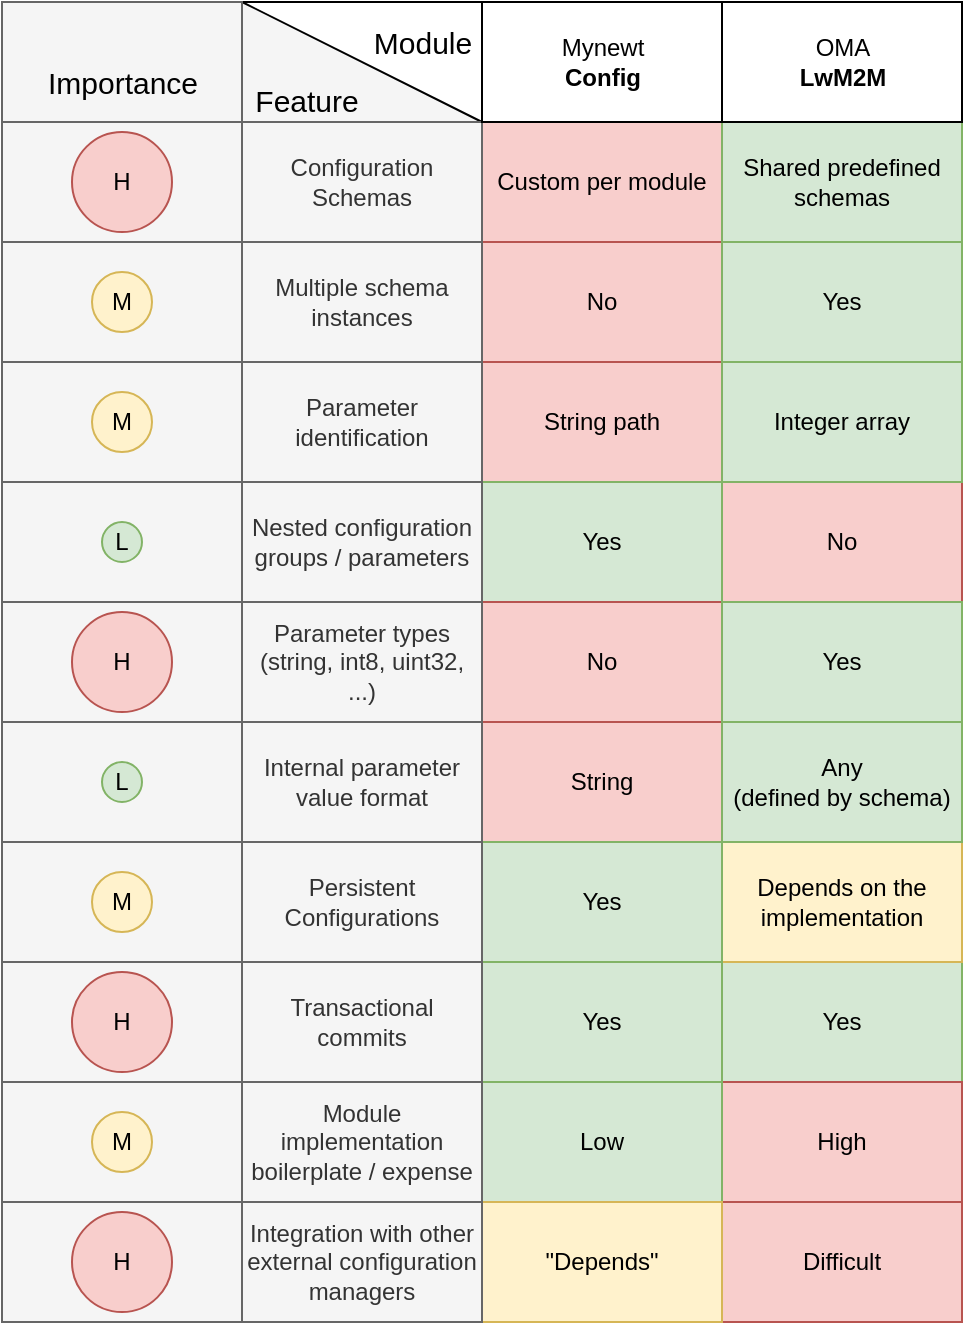 <mxfile>
    <diagram id="fjN8D4Odn0497USpxgly" name="Page-1">
        <mxGraphModel dx="2501" dy="1678" grid="1" gridSize="10" guides="1" tooltips="1" connect="1" arrows="1" fold="1" page="1" pageScale="1" pageWidth="1169" pageHeight="827" background="#ffffff" math="0" shadow="0">
            <root>
                <mxCell id="0"/>
                <mxCell id="1" parent="0"/>
                <mxCell id="342" value="" style="rounded=0;whiteSpace=wrap;html=1;fillColor=#f5f5f5;strokeColor=#666666;fontColor=#333333;" parent="1" vertex="1">
                    <mxGeometry x="-40" y="-220" width="120" height="60" as="geometry"/>
                </mxCell>
                <mxCell id="341" value="" style="rounded=0;whiteSpace=wrap;html=1;fillColor=#f5f5f5;strokeColor=#666666;fontColor=#333333;" parent="1" vertex="1">
                    <mxGeometry x="-40" y="-280" width="120" height="60" as="geometry"/>
                </mxCell>
                <mxCell id="340" value="" style="rounded=0;whiteSpace=wrap;html=1;fillColor=#f5f5f5;strokeColor=#666666;fontColor=#333333;" parent="1" vertex="1">
                    <mxGeometry x="-40" y="-340" width="120" height="60" as="geometry"/>
                </mxCell>
                <mxCell id="339" value="" style="rounded=0;whiteSpace=wrap;html=1;fillColor=#f5f5f5;strokeColor=#666666;fontColor=#333333;" parent="1" vertex="1">
                    <mxGeometry x="-40" y="-400" width="120" height="60" as="geometry"/>
                </mxCell>
                <mxCell id="338" value="" style="rounded=0;whiteSpace=wrap;html=1;fillColor=#f5f5f5;strokeColor=#666666;fontColor=#333333;" parent="1" vertex="1">
                    <mxGeometry x="-40" y="-460" width="120" height="60" as="geometry"/>
                </mxCell>
                <mxCell id="337" value="" style="rounded=0;whiteSpace=wrap;html=1;fillColor=#f5f5f5;strokeColor=#666666;fontColor=#333333;" parent="1" vertex="1">
                    <mxGeometry x="-40" y="-520" width="120" height="60" as="geometry"/>
                </mxCell>
                <mxCell id="336" value="" style="rounded=0;whiteSpace=wrap;html=1;fillColor=#f5f5f5;strokeColor=#666666;fontColor=#333333;" parent="1" vertex="1">
                    <mxGeometry x="-40" y="-580" width="120" height="60" as="geometry"/>
                </mxCell>
                <mxCell id="333" value="" style="rounded=0;whiteSpace=wrap;html=1;fillColor=#f5f5f5;strokeColor=#666666;fontColor=#333333;" parent="1" vertex="1">
                    <mxGeometry x="-40" y="-640" width="120" height="60" as="geometry"/>
                </mxCell>
                <mxCell id="323" value="Yes" style="rounded=0;whiteSpace=wrap;html=1;fillColor=#d5e8d4;strokeColor=#82b366;" parent="1" vertex="1">
                    <mxGeometry x="320" y="-220" width="120" height="60" as="geometry"/>
                </mxCell>
                <mxCell id="276" value="" style="group" parent="1" vertex="1" connectable="0">
                    <mxGeometry x="80" y="-700" width="120" height="60" as="geometry"/>
                </mxCell>
                <mxCell id="275" value="" style="rounded=0;whiteSpace=wrap;html=1;fontSize=15;fillColor=#F5F5F5;strokeColor=none;" parent="276" vertex="1">
                    <mxGeometry width="120" height="60" as="geometry"/>
                </mxCell>
                <mxCell id="274" value="" style="verticalLabelPosition=bottom;verticalAlign=top;html=1;shape=mxgraph.basic.obtuse_triangle;dx=0;fontSize=15;rotation=-180;strokeColor=none;fillColor=#FFFFFF;" parent="276" vertex="1">
                    <mxGeometry width="120" height="60" as="geometry"/>
                </mxCell>
                <mxCell id="272" value="" style="rounded=0;whiteSpace=wrap;html=1;fontSize=15;fillColor=none;" parent="276" vertex="1">
                    <mxGeometry width="120" height="60" as="geometry"/>
                </mxCell>
                <mxCell id="254" value="Custom per module" style="rounded=0;whiteSpace=wrap;html=1;fillColor=#f8cecc;strokeColor=#b85450;" parent="1" vertex="1">
                    <mxGeometry x="200" y="-640" width="120" height="60" as="geometry"/>
                </mxCell>
                <mxCell id="260" value="&lt;font style=&quot;font-size: 15px&quot;&gt;Feature&lt;/font&gt;" style="text;html=1;align=center;verticalAlign=middle;resizable=0;points=[];autosize=1;strokeColor=none;fillColor=none;" parent="1" vertex="1">
                    <mxGeometry x="77" y="-661" width="70" height="20" as="geometry"/>
                </mxCell>
                <mxCell id="261" value="&lt;font style=&quot;font-size: 15px&quot;&gt;Module&lt;br&gt;&lt;/font&gt;" style="text;html=1;align=center;verticalAlign=middle;resizable=0;points=[];autosize=1;strokeColor=none;fillColor=none;" parent="1" vertex="1">
                    <mxGeometry x="140" y="-690" width="60" height="20" as="geometry"/>
                </mxCell>
                <mxCell id="277" value="" style="endArrow=none;html=1;fontSize=15;exitX=0;exitY=0;exitDx=0;exitDy=0;entryX=1;entryY=0;entryDx=0;entryDy=0;" parent="1" source="272" edge="1">
                    <mxGeometry width="50" height="50" relative="1" as="geometry">
                        <mxPoint x="130" y="-720" as="sourcePoint"/>
                        <mxPoint x="200" y="-640" as="targetPoint"/>
                    </mxGeometry>
                </mxCell>
                <mxCell id="283" value="String path" style="rounded=0;whiteSpace=wrap;html=1;fillColor=#f8cecc;strokeColor=#b85450;" parent="1" vertex="1">
                    <mxGeometry x="200" y="-520" width="120" height="60" as="geometry"/>
                </mxCell>
                <mxCell id="285" value="No" style="rounded=0;whiteSpace=wrap;html=1;fillColor=#f8cecc;strokeColor=#b85450;" parent="1" vertex="1">
                    <mxGeometry x="200" y="-580" width="120" height="60" as="geometry"/>
                </mxCell>
                <mxCell id="286" value="Yes" style="rounded=0;whiteSpace=wrap;html=1;fillColor=#d5e8d4;strokeColor=#82b366;" parent="1" vertex="1">
                    <mxGeometry x="320" y="-580" width="120" height="60" as="geometry"/>
                </mxCell>
                <mxCell id="255" value="Shared predefined schemas" style="rounded=0;whiteSpace=wrap;html=1;fillColor=#d5e8d4;strokeColor=#82b366;" parent="1" vertex="1">
                    <mxGeometry x="320" y="-640" width="120" height="60" as="geometry"/>
                </mxCell>
                <mxCell id="287" value="Multiple schema instances" style="rounded=0;whiteSpace=wrap;html=1;fillColor=#f5f5f5;strokeColor=#666666;fontColor=#333333;" parent="1" vertex="1">
                    <mxGeometry x="80" y="-580" width="120" height="60" as="geometry"/>
                </mxCell>
                <mxCell id="253" value="Configuration Schemas" style="rounded=0;whiteSpace=wrap;html=1;fillColor=#f5f5f5;strokeColor=#666666;fontColor=#333333;" parent="1" vertex="1">
                    <mxGeometry x="80" y="-640" width="120" height="60" as="geometry"/>
                </mxCell>
                <mxCell id="250" value="OMA&lt;br&gt;&lt;b&gt;LwM2M&lt;/b&gt;" style="html=1;dropTarget=0;verticalAlign=middle;" parent="1" vertex="1">
                    <mxGeometry x="320" y="-700" width="120" height="60" as="geometry"/>
                </mxCell>
                <mxCell id="158" value="Mynewt&lt;br&gt;&lt;b&gt;Config&lt;/b&gt;" style="html=1;dropTarget=0;verticalAlign=middle;" parent="1" vertex="1">
                    <mxGeometry x="200" y="-700" width="120" height="60" as="geometry"/>
                </mxCell>
                <mxCell id="282" value="Parameter identification" style="rounded=0;whiteSpace=wrap;html=1;fillColor=#f5f5f5;strokeColor=#666666;fontColor=#333333;" parent="1" vertex="1">
                    <mxGeometry x="80" y="-520" width="120" height="60" as="geometry"/>
                </mxCell>
                <mxCell id="288" value="No" style="rounded=0;whiteSpace=wrap;html=1;fillColor=#f8cecc;strokeColor=#b85450;" parent="1" vertex="1">
                    <mxGeometry x="320" y="-460" width="120" height="60" as="geometry"/>
                </mxCell>
                <mxCell id="289" value="Yes" style="rounded=0;whiteSpace=wrap;html=1;fillColor=#d5e8d4;strokeColor=#82b366;" parent="1" vertex="1">
                    <mxGeometry x="200" y="-460" width="120" height="60" as="geometry"/>
                </mxCell>
                <mxCell id="290" value="Nested configuration groups / parameters" style="rounded=0;whiteSpace=wrap;html=1;fillColor=#f5f5f5;strokeColor=#666666;fontColor=#333333;" parent="1" vertex="1">
                    <mxGeometry x="80" y="-460" width="120" height="60" as="geometry"/>
                </mxCell>
                <mxCell id="292" value="No" style="rounded=0;whiteSpace=wrap;html=1;fillColor=#f8cecc;strokeColor=#b85450;" parent="1" vertex="1">
                    <mxGeometry x="200" y="-400" width="120" height="60" as="geometry"/>
                </mxCell>
                <mxCell id="293" value="Parameter types&lt;br&gt;(string, int8, uint32, ...)" style="rounded=0;whiteSpace=wrap;html=1;fillColor=#f5f5f5;strokeColor=#666666;fontColor=#333333;" parent="1" vertex="1">
                    <mxGeometry x="80" y="-400" width="120" height="60" as="geometry"/>
                </mxCell>
                <mxCell id="295" value="String" style="rounded=0;whiteSpace=wrap;html=1;fillColor=#f8cecc;strokeColor=#b85450;" parent="1" vertex="1">
                    <mxGeometry x="200" y="-340" width="120" height="60" as="geometry"/>
                </mxCell>
                <mxCell id="296" value="Internal parameter value format" style="rounded=0;whiteSpace=wrap;html=1;fillColor=#f5f5f5;strokeColor=#666666;fontColor=#333333;" parent="1" vertex="1">
                    <mxGeometry x="80" y="-340" width="120" height="60" as="geometry"/>
                </mxCell>
                <mxCell id="284" value="Integer array" style="rounded=0;whiteSpace=wrap;html=1;fillColor=#d5e8d4;strokeColor=#82b366;" parent="1" vertex="1">
                    <mxGeometry x="320" y="-520" width="120" height="60" as="geometry"/>
                </mxCell>
                <mxCell id="291" value="Yes" style="rounded=0;whiteSpace=wrap;html=1;fillColor=#d5e8d4;strokeColor=#82b366;" parent="1" vertex="1">
                    <mxGeometry x="320" y="-400" width="120" height="60" as="geometry"/>
                </mxCell>
                <mxCell id="297" value="Depends on the implementation" style="rounded=0;whiteSpace=wrap;html=1;fillColor=#fff2cc;strokeColor=#d6b656;" parent="1" vertex="1">
                    <mxGeometry x="320" y="-280" width="120" height="60" as="geometry"/>
                </mxCell>
                <mxCell id="298" value="Yes" style="rounded=0;whiteSpace=wrap;html=1;fillColor=#d5e8d4;strokeColor=#82b366;" parent="1" vertex="1">
                    <mxGeometry x="200" y="-280" width="120" height="60" as="geometry"/>
                </mxCell>
                <mxCell id="299" value="Persistent Configurations" style="rounded=0;whiteSpace=wrap;html=1;fillColor=#f5f5f5;strokeColor=#666666;fontColor=#333333;" parent="1" vertex="1">
                    <mxGeometry x="80" y="-280" width="120" height="60" as="geometry"/>
                </mxCell>
                <mxCell id="294" value="Any&lt;br&gt;(defined by schema)" style="rounded=0;whiteSpace=wrap;html=1;fillColor=#d5e8d4;strokeColor=#82b366;" parent="1" vertex="1">
                    <mxGeometry x="320" y="-340" width="120" height="60" as="geometry"/>
                </mxCell>
                <mxCell id="322" value="Yes" style="rounded=0;whiteSpace=wrap;html=1;fillColor=#d5e8d4;strokeColor=#82b366;" parent="1" vertex="1">
                    <mxGeometry x="200" y="-220" width="120" height="60" as="geometry"/>
                </mxCell>
                <mxCell id="321" value="Transactional commits" style="rounded=0;whiteSpace=wrap;html=1;fillColor=#f5f5f5;strokeColor=#666666;fontColor=#333333;" parent="1" vertex="1">
                    <mxGeometry x="80" y="-220" width="120" height="60" as="geometry"/>
                </mxCell>
                <mxCell id="325" value="H" style="ellipse;whiteSpace=wrap;html=1;aspect=fixed;fillColor=#f8cecc;strokeColor=#b85450;" parent="1" vertex="1">
                    <mxGeometry x="-5" y="-635" width="50" height="50" as="geometry"/>
                </mxCell>
                <mxCell id="326" value="M" style="ellipse;whiteSpace=wrap;html=1;aspect=fixed;fillColor=#fff2cc;strokeColor=#d6b656;" parent="1" vertex="1">
                    <mxGeometry x="5" y="-565" width="30" height="30" as="geometry"/>
                </mxCell>
                <mxCell id="327" value="M" style="ellipse;whiteSpace=wrap;html=1;aspect=fixed;fillColor=#fff2cc;strokeColor=#d6b656;" parent="1" vertex="1">
                    <mxGeometry x="5" y="-505" width="30" height="30" as="geometry"/>
                </mxCell>
                <mxCell id="328" value="L" style="ellipse;whiteSpace=wrap;html=1;aspect=fixed;fillColor=#d5e8d4;strokeColor=#82b366;" parent="1" vertex="1">
                    <mxGeometry x="10" y="-440" width="20" height="20" as="geometry"/>
                </mxCell>
                <mxCell id="329" value="H" style="ellipse;whiteSpace=wrap;html=1;aspect=fixed;fillColor=#f8cecc;strokeColor=#b85450;" parent="1" vertex="1">
                    <mxGeometry x="-5" y="-395" width="50" height="50" as="geometry"/>
                </mxCell>
                <mxCell id="330" value="L" style="ellipse;whiteSpace=wrap;html=1;aspect=fixed;fillColor=#d5e8d4;strokeColor=#82b366;" parent="1" vertex="1">
                    <mxGeometry x="10" y="-320" width="20" height="20" as="geometry"/>
                </mxCell>
                <mxCell id="331" value="M" style="ellipse;whiteSpace=wrap;html=1;aspect=fixed;fillColor=#fff2cc;strokeColor=#d6b656;" parent="1" vertex="1">
                    <mxGeometry x="5" y="-265" width="30" height="30" as="geometry"/>
                </mxCell>
                <mxCell id="332" value="H" style="ellipse;whiteSpace=wrap;html=1;aspect=fixed;fillColor=#f8cecc;strokeColor=#b85450;" parent="1" vertex="1">
                    <mxGeometry x="-5" y="-215" width="50" height="50" as="geometry"/>
                </mxCell>
                <mxCell id="334" value="" style="rounded=0;whiteSpace=wrap;html=1;fillColor=#f5f5f5;strokeColor=#666666;fontColor=#333333;" parent="1" vertex="1">
                    <mxGeometry x="-40" y="-700" width="120" height="60" as="geometry"/>
                </mxCell>
                <mxCell id="335" value="&lt;font style=&quot;font-size: 15px&quot;&gt;Importance&lt;/font&gt;" style="text;html=1;align=center;verticalAlign=middle;resizable=0;points=[];autosize=1;strokeColor=none;fillColor=none;" parent="1" vertex="1">
                    <mxGeometry x="-25" y="-670" width="90" height="20" as="geometry"/>
                </mxCell>
                <mxCell id="343" value="" style="rounded=0;whiteSpace=wrap;html=1;fillColor=#f5f5f5;strokeColor=#666666;fontColor=#333333;" vertex="1" parent="1">
                    <mxGeometry x="-40" y="-100" width="120" height="60" as="geometry"/>
                </mxCell>
                <mxCell id="344" value="" style="rounded=0;whiteSpace=wrap;html=1;fillColor=#f5f5f5;strokeColor=#666666;fontColor=#333333;" vertex="1" parent="1">
                    <mxGeometry x="-40" y="-160" width="120" height="60" as="geometry"/>
                </mxCell>
                <mxCell id="345" value="Difficult" style="rounded=0;whiteSpace=wrap;html=1;fillColor=#f8cecc;strokeColor=#b85450;" vertex="1" parent="1">
                    <mxGeometry x="320" y="-100" width="120" height="60" as="geometry"/>
                </mxCell>
                <mxCell id="346" value="High" style="rounded=0;whiteSpace=wrap;html=1;fillColor=#f8cecc;strokeColor=#b85450;" vertex="1" parent="1">
                    <mxGeometry x="320" y="-160" width="120" height="60" as="geometry"/>
                </mxCell>
                <mxCell id="347" value="Low" style="rounded=0;whiteSpace=wrap;html=1;fillColor=#d5e8d4;strokeColor=#82b366;" vertex="1" parent="1">
                    <mxGeometry x="200" y="-160" width="120" height="60" as="geometry"/>
                </mxCell>
                <mxCell id="348" value="Module implementation boilerplate / expense" style="rounded=0;whiteSpace=wrap;html=1;fillColor=#f5f5f5;strokeColor=#666666;fontColor=#333333;" vertex="1" parent="1">
                    <mxGeometry x="80" y="-160" width="120" height="60" as="geometry"/>
                </mxCell>
                <mxCell id="349" value="&quot;Depends&quot;" style="rounded=0;whiteSpace=wrap;html=1;fillColor=#fff2cc;strokeColor=#d6b656;" vertex="1" parent="1">
                    <mxGeometry x="200" y="-100" width="120" height="60" as="geometry"/>
                </mxCell>
                <mxCell id="350" value="Integration with other external configuration managers" style="rounded=0;whiteSpace=wrap;html=1;fillColor=#f5f5f5;strokeColor=#666666;fontColor=#333333;" vertex="1" parent="1">
                    <mxGeometry x="80" y="-100" width="120" height="60" as="geometry"/>
                </mxCell>
                <mxCell id="351" value="M" style="ellipse;whiteSpace=wrap;html=1;aspect=fixed;fillColor=#fff2cc;strokeColor=#d6b656;" vertex="1" parent="1">
                    <mxGeometry x="5" y="-145" width="30" height="30" as="geometry"/>
                </mxCell>
                <mxCell id="352" value="H" style="ellipse;whiteSpace=wrap;html=1;aspect=fixed;fillColor=#f8cecc;strokeColor=#b85450;" vertex="1" parent="1">
                    <mxGeometry x="-5" y="-95" width="50" height="50" as="geometry"/>
                </mxCell>
            </root>
        </mxGraphModel>
    </diagram>
</mxfile>